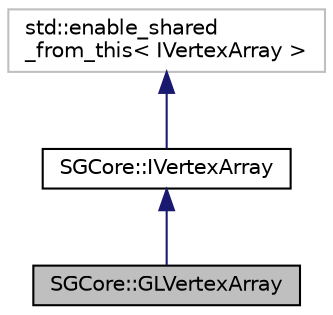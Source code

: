digraph "SGCore::GLVertexArray"
{
 // LATEX_PDF_SIZE
  edge [fontname="Helvetica",fontsize="10",labelfontname="Helvetica",labelfontsize="10"];
  node [fontname="Helvetica",fontsize="10",shape=record];
  Node1 [label="SGCore::GLVertexArray",height=0.2,width=0.4,color="black", fillcolor="grey75", style="filled", fontcolor="black",tooltip=" "];
  Node2 -> Node1 [dir="back",color="midnightblue",fontsize="10",style="solid"];
  Node2 [label="SGCore::IVertexArray",height=0.2,width=0.4,color="black", fillcolor="white", style="filled",URL="$classSGCore_1_1IVertexArray.html",tooltip=" "];
  Node3 -> Node2 [dir="back",color="midnightblue",fontsize="10",style="solid"];
  Node3 [label="std::enable_shared\l_from_this\< IVertexArray \>",height=0.2,width=0.4,color="grey75", fillcolor="white", style="filled",tooltip=" "];
}
